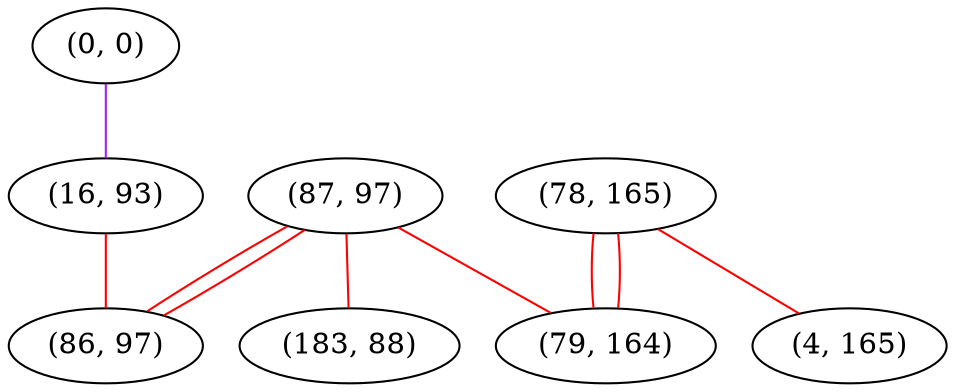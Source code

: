 graph "" {
"(0, 0)";
"(78, 165)";
"(4, 165)";
"(16, 93)";
"(87, 97)";
"(79, 164)";
"(86, 97)";
"(183, 88)";
"(0, 0)" -- "(16, 93)"  [color=purple, key=0, weight=4];
"(78, 165)" -- "(4, 165)"  [color=red, key=0, weight=1];
"(78, 165)" -- "(79, 164)"  [color=red, key=0, weight=1];
"(78, 165)" -- "(79, 164)"  [color=red, key=1, weight=1];
"(16, 93)" -- "(86, 97)"  [color=red, key=0, weight=1];
"(87, 97)" -- "(79, 164)"  [color=red, key=0, weight=1];
"(87, 97)" -- "(86, 97)"  [color=red, key=0, weight=1];
"(87, 97)" -- "(86, 97)"  [color=red, key=1, weight=1];
"(87, 97)" -- "(183, 88)"  [color=red, key=0, weight=1];
}
